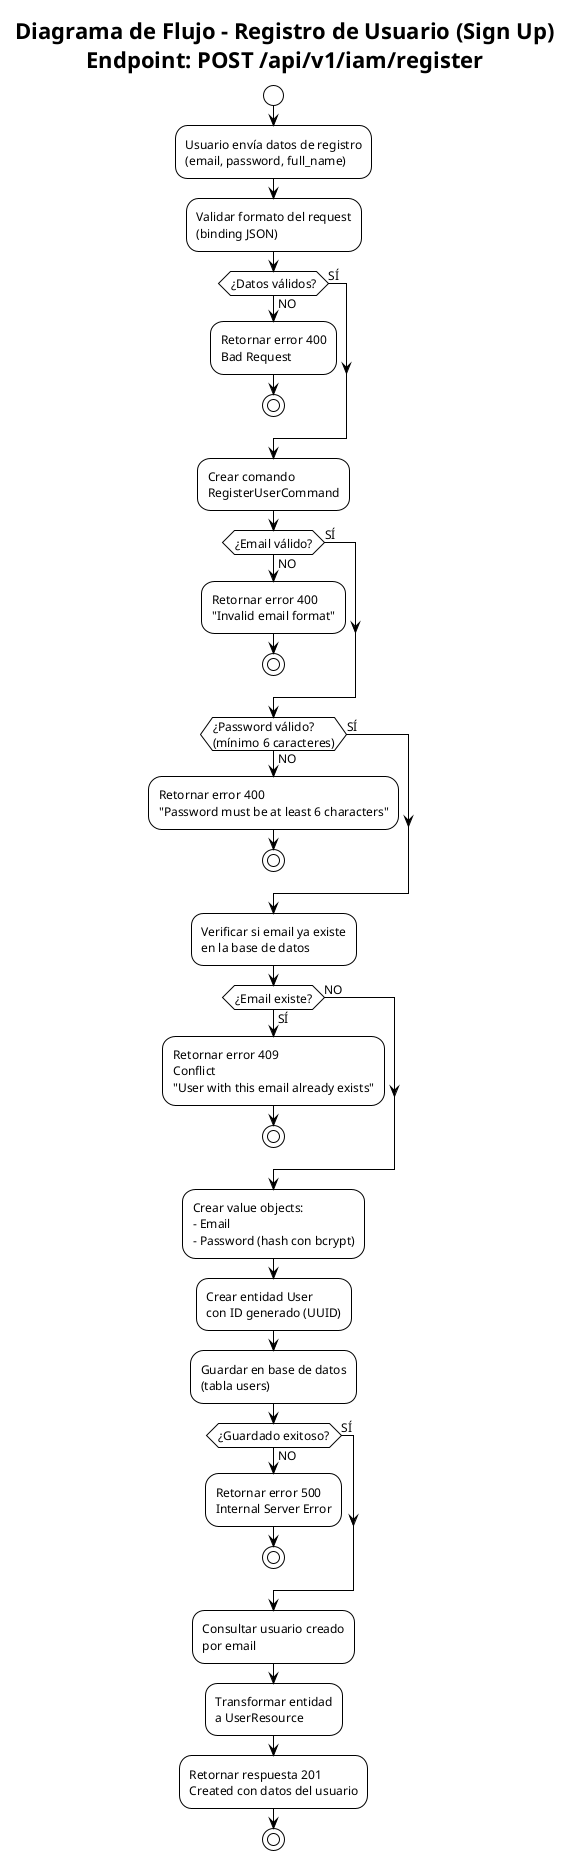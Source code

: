 @startuml Registro de Usuario - Sign Up
!theme plain
skinparam backgroundColor #FFFFFF
skinparam handwritten false
skinparam defaultFontName Arial
skinparam defaultFontSize 12

title Diagrama de Flujo - Registro de Usuario (Sign Up)\nEndpoint: POST /api/v1/iam/register

start

:Usuario envía datos de registro\n(email, password, full_name);

:Validar formato del request\n(binding JSON);

if (¿Datos válidos?) then (NO)
  :Retornar error 400\nBad Request;
  stop
else (SÍ)
endif

:Crear comando\nRegisterUserCommand;

if (¿Email válido?) then (NO)
  :Retornar error 400\n"Invalid email format";
  stop
else (SÍ)
endif

if (¿Password válido?\n(mínimo 6 caracteres)) then (NO)
  :Retornar error 400\n"Password must be at least 6 characters";
  stop
else (SÍ)
endif

:Verificar si email ya existe\nen la base de datos;

if (¿Email existe?) then (SÍ)
  :Retornar error 409\nConflict\n"User with this email already exists";
  stop
else (NO)
endif

:Crear value objects:\n- Email\n- Password (hash con bcrypt);

:Crear entidad User\ncon ID generado (UUID);

:Guardar en base de datos\n(tabla users);

if (¿Guardado exitoso?) then (NO)
  :Retornar error 500\nInternal Server Error;
  stop
else (SÍ)
endif

:Consultar usuario creado\npor email;

:Transformar entidad\na UserResource;

:Retornar respuesta 201\nCreated con datos del usuario;

stop

@enduml
